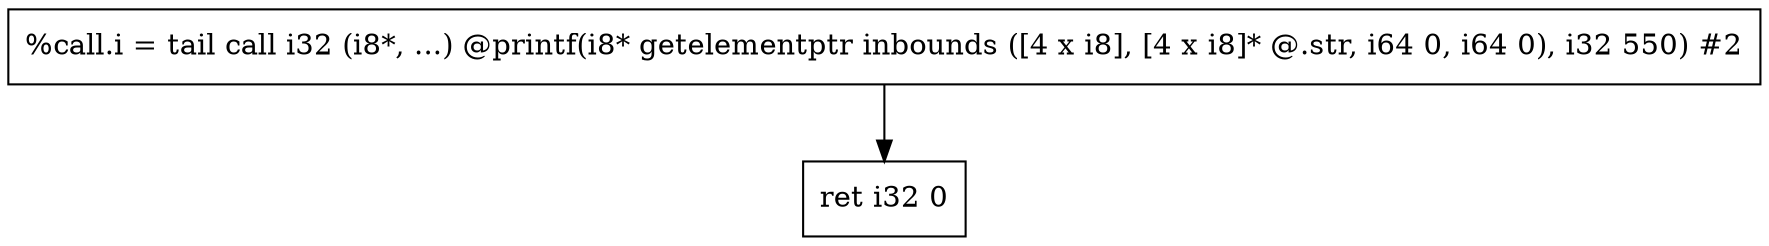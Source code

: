 digraph "CDFG for'main' function" {
	Node0x564421c55cc8[shape=record, label="  %call.i = tail call i32 (i8*, ...) @printf(i8* getelementptr inbounds ([4 x i8], [4 x i8]* @.str, i64 0, i64 0), i32 550) #2"]
	Node0x564421c54e38[shape=record, label="  ret i32 0"]
	Node0x564421c55cc8 -> Node0x564421c54e38
edge [color=red]
}
